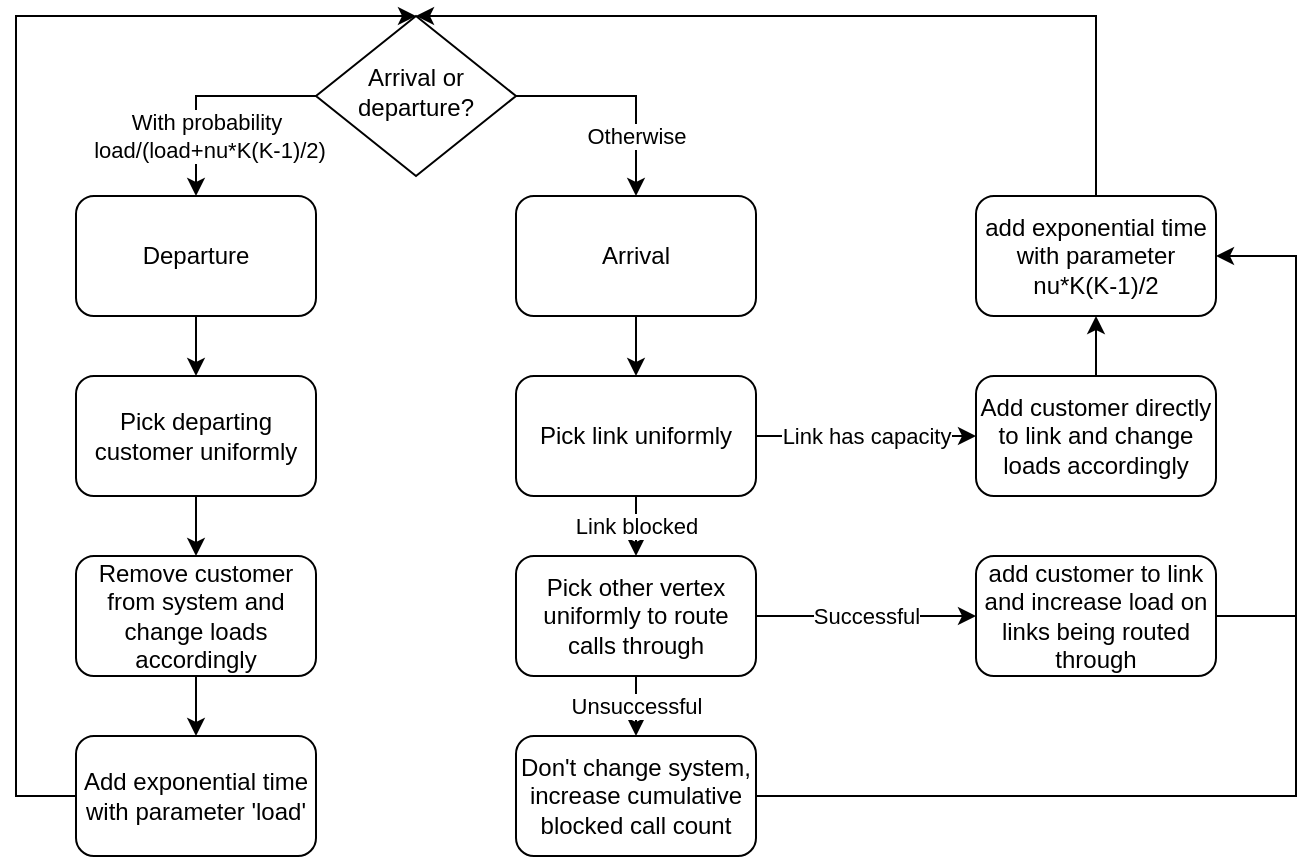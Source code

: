 <mxfile version="17.4.0" type="device"><diagram id="C5RBs43oDa-KdzZeNtuy" name="Page-1"><mxGraphModel dx="782" dy="475" grid="1" gridSize="10" guides="1" tooltips="1" connect="1" arrows="1" fold="1" page="1" pageScale="1" pageWidth="827" pageHeight="1169" math="0" shadow="0"><root><mxCell id="WIyWlLk6GJQsqaUBKTNV-0"/><mxCell id="WIyWlLk6GJQsqaUBKTNV-1" parent="WIyWlLk6GJQsqaUBKTNV-0"/><mxCell id="WIyWlLk6GJQsqaUBKTNV-6" value="Arrival or departure?" style="rhombus;whiteSpace=wrap;html=1;shadow=0;fontFamily=Helvetica;fontSize=12;align=center;strokeWidth=1;spacing=6;spacingTop=-4;" parent="WIyWlLk6GJQsqaUBKTNV-1" vertex="1"><mxGeometry x="210" y="50" width="100" height="80" as="geometry"/></mxCell><mxCell id="B9exexPrx0SjHVsH9p9d-1" value="Arrival" style="rounded=1;whiteSpace=wrap;html=1;" vertex="1" parent="WIyWlLk6GJQsqaUBKTNV-1"><mxGeometry x="310" y="140" width="120" height="60" as="geometry"/></mxCell><mxCell id="B9exexPrx0SjHVsH9p9d-2" value="Departure" style="rounded=1;whiteSpace=wrap;html=1;" vertex="1" parent="WIyWlLk6GJQsqaUBKTNV-1"><mxGeometry x="90" y="140" width="120" height="60" as="geometry"/></mxCell><mxCell id="B9exexPrx0SjHVsH9p9d-4" value="" style="endArrow=classic;html=1;rounded=0;exitX=0;exitY=0.5;exitDx=0;exitDy=0;entryX=0.5;entryY=0;entryDx=0;entryDy=0;" edge="1" parent="WIyWlLk6GJQsqaUBKTNV-1" source="WIyWlLk6GJQsqaUBKTNV-6" target="B9exexPrx0SjHVsH9p9d-2"><mxGeometry relative="1" as="geometry"><mxPoint x="350" y="250" as="sourcePoint"/><mxPoint x="450" y="250" as="targetPoint"/><Array as="points"><mxPoint x="180" y="90"/><mxPoint x="150" y="90"/></Array></mxGeometry></mxCell><mxCell id="B9exexPrx0SjHVsH9p9d-5" value="With probability&lt;br&gt;&amp;nbsp;load/(load+nu*K(K-1)/2)" style="edgeLabel;resizable=0;html=1;align=center;verticalAlign=middle;" connectable="0" vertex="1" parent="B9exexPrx0SjHVsH9p9d-4"><mxGeometry relative="1" as="geometry"><mxPoint y="20" as="offset"/></mxGeometry></mxCell><mxCell id="B9exexPrx0SjHVsH9p9d-6" value="" style="endArrow=classic;html=1;rounded=0;exitX=1;exitY=0.5;exitDx=0;exitDy=0;entryX=0.5;entryY=0;entryDx=0;entryDy=0;" edge="1" parent="WIyWlLk6GJQsqaUBKTNV-1" source="WIyWlLk6GJQsqaUBKTNV-6" target="B9exexPrx0SjHVsH9p9d-1"><mxGeometry relative="1" as="geometry"><mxPoint x="350" y="240" as="sourcePoint"/><mxPoint x="450" y="240" as="targetPoint"/><Array as="points"><mxPoint x="370" y="90"/></Array></mxGeometry></mxCell><mxCell id="B9exexPrx0SjHVsH9p9d-7" value="Otherwise" style="edgeLabel;resizable=0;html=1;align=center;verticalAlign=middle;" connectable="0" vertex="1" parent="B9exexPrx0SjHVsH9p9d-6"><mxGeometry relative="1" as="geometry"><mxPoint x="5" y="20" as="offset"/></mxGeometry></mxCell><mxCell id="B9exexPrx0SjHVsH9p9d-8" value="" style="endArrow=classic;html=1;rounded=0;exitX=0.5;exitY=1;exitDx=0;exitDy=0;" edge="1" parent="WIyWlLk6GJQsqaUBKTNV-1" source="B9exexPrx0SjHVsH9p9d-2" target="B9exexPrx0SjHVsH9p9d-9"><mxGeometry width="50" height="50" relative="1" as="geometry"><mxPoint x="380" y="270" as="sourcePoint"/><mxPoint x="150" y="260" as="targetPoint"/></mxGeometry></mxCell><mxCell id="B9exexPrx0SjHVsH9p9d-9" value="Pick departing customer uniformly" style="rounded=1;whiteSpace=wrap;html=1;" vertex="1" parent="WIyWlLk6GJQsqaUBKTNV-1"><mxGeometry x="90" y="230" width="120" height="60" as="geometry"/></mxCell><mxCell id="B9exexPrx0SjHVsH9p9d-10" value="Remove customer from system and change loads accordingly" style="rounded=1;whiteSpace=wrap;html=1;" vertex="1" parent="WIyWlLk6GJQsqaUBKTNV-1"><mxGeometry x="90" y="320" width="120" height="60" as="geometry"/></mxCell><mxCell id="B9exexPrx0SjHVsH9p9d-11" value="" style="endArrow=classic;html=1;rounded=0;exitX=0.5;exitY=1;exitDx=0;exitDy=0;entryX=0.5;entryY=0;entryDx=0;entryDy=0;" edge="1" parent="WIyWlLk6GJQsqaUBKTNV-1" source="B9exexPrx0SjHVsH9p9d-9" target="B9exexPrx0SjHVsH9p9d-10"><mxGeometry width="50" height="50" relative="1" as="geometry"><mxPoint x="380" y="240" as="sourcePoint"/><mxPoint x="400" y="290" as="targetPoint"/></mxGeometry></mxCell><mxCell id="B9exexPrx0SjHVsH9p9d-12" value="Add exponential time with parameter 'load'" style="rounded=1;whiteSpace=wrap;html=1;" vertex="1" parent="WIyWlLk6GJQsqaUBKTNV-1"><mxGeometry x="90" y="410" width="120" height="60" as="geometry"/></mxCell><mxCell id="B9exexPrx0SjHVsH9p9d-13" value="" style="endArrow=classic;html=1;rounded=0;exitX=0.5;exitY=1;exitDx=0;exitDy=0;entryX=0.5;entryY=0;entryDx=0;entryDy=0;" edge="1" parent="WIyWlLk6GJQsqaUBKTNV-1" source="B9exexPrx0SjHVsH9p9d-10" target="B9exexPrx0SjHVsH9p9d-12"><mxGeometry width="50" height="50" relative="1" as="geometry"><mxPoint x="260" y="370" as="sourcePoint"/><mxPoint x="310" y="320" as="targetPoint"/></mxGeometry></mxCell><mxCell id="B9exexPrx0SjHVsH9p9d-14" value="" style="endArrow=classic;html=1;rounded=0;exitX=0;exitY=0.5;exitDx=0;exitDy=0;entryX=0.5;entryY=0;entryDx=0;entryDy=0;" edge="1" parent="WIyWlLk6GJQsqaUBKTNV-1" source="B9exexPrx0SjHVsH9p9d-12" target="WIyWlLk6GJQsqaUBKTNV-6"><mxGeometry width="50" height="50" relative="1" as="geometry"><mxPoint x="380" y="330" as="sourcePoint"/><mxPoint x="240" y="40" as="targetPoint"/><Array as="points"><mxPoint x="60" y="440"/><mxPoint x="60" y="50"/></Array></mxGeometry></mxCell><mxCell id="B9exexPrx0SjHVsH9p9d-15" value="Pick link uniformly" style="rounded=1;whiteSpace=wrap;html=1;" vertex="1" parent="WIyWlLk6GJQsqaUBKTNV-1"><mxGeometry x="310" y="230" width="120" height="60" as="geometry"/></mxCell><mxCell id="B9exexPrx0SjHVsH9p9d-16" value="Add customer directly to link and change loads accordingly" style="rounded=1;whiteSpace=wrap;html=1;" vertex="1" parent="WIyWlLk6GJQsqaUBKTNV-1"><mxGeometry x="540" y="230" width="120" height="60" as="geometry"/></mxCell><mxCell id="B9exexPrx0SjHVsH9p9d-18" value="" style="endArrow=classic;html=1;rounded=0;exitX=0.5;exitY=1;exitDx=0;exitDy=0;entryX=0.5;entryY=0;entryDx=0;entryDy=0;" edge="1" parent="WIyWlLk6GJQsqaUBKTNV-1" source="B9exexPrx0SjHVsH9p9d-1" target="B9exexPrx0SjHVsH9p9d-15"><mxGeometry width="50" height="50" relative="1" as="geometry"><mxPoint x="380" y="320" as="sourcePoint"/><mxPoint x="430" y="270" as="targetPoint"/></mxGeometry></mxCell><mxCell id="B9exexPrx0SjHVsH9p9d-19" value="Pick other vertex uniformly to route calls through" style="rounded=1;whiteSpace=wrap;html=1;" vertex="1" parent="WIyWlLk6GJQsqaUBKTNV-1"><mxGeometry x="310" y="320" width="120" height="60" as="geometry"/></mxCell><mxCell id="B9exexPrx0SjHVsH9p9d-27" value="" style="endArrow=classic;html=1;rounded=0;exitX=1;exitY=0.5;exitDx=0;exitDy=0;entryX=0;entryY=0.5;entryDx=0;entryDy=0;" edge="1" parent="WIyWlLk6GJQsqaUBKTNV-1" source="B9exexPrx0SjHVsH9p9d-15" target="B9exexPrx0SjHVsH9p9d-16"><mxGeometry relative="1" as="geometry"><mxPoint x="350" y="290" as="sourcePoint"/><mxPoint x="470" y="260" as="targetPoint"/><Array as="points"><mxPoint x="460" y="260"/></Array></mxGeometry></mxCell><mxCell id="B9exexPrx0SjHVsH9p9d-28" value="Link has capacity" style="edgeLabel;resizable=0;html=1;align=center;verticalAlign=middle;" connectable="0" vertex="1" parent="B9exexPrx0SjHVsH9p9d-27"><mxGeometry relative="1" as="geometry"/></mxCell><mxCell id="B9exexPrx0SjHVsH9p9d-29" value="" style="endArrow=classic;html=1;rounded=0;entryX=0.5;entryY=0;entryDx=0;entryDy=0;exitX=0.5;exitY=1;exitDx=0;exitDy=0;" edge="1" parent="WIyWlLk6GJQsqaUBKTNV-1" source="B9exexPrx0SjHVsH9p9d-15" target="B9exexPrx0SjHVsH9p9d-19"><mxGeometry relative="1" as="geometry"><mxPoint x="350" y="290" as="sourcePoint"/><mxPoint x="450" y="290" as="targetPoint"/></mxGeometry></mxCell><mxCell id="B9exexPrx0SjHVsH9p9d-30" value="Link blocked" style="edgeLabel;resizable=0;html=1;align=center;verticalAlign=middle;" connectable="0" vertex="1" parent="B9exexPrx0SjHVsH9p9d-29"><mxGeometry relative="1" as="geometry"/></mxCell><mxCell id="B9exexPrx0SjHVsH9p9d-31" value="add customer to link and increase load on links being routed through" style="rounded=1;whiteSpace=wrap;html=1;" vertex="1" parent="WIyWlLk6GJQsqaUBKTNV-1"><mxGeometry x="540" y="320" width="120" height="60" as="geometry"/></mxCell><mxCell id="B9exexPrx0SjHVsH9p9d-32" value="" style="endArrow=classic;html=1;rounded=0;entryX=0;entryY=0.5;entryDx=0;entryDy=0;exitX=1;exitY=0.5;exitDx=0;exitDy=0;" edge="1" parent="WIyWlLk6GJQsqaUBKTNV-1" source="B9exexPrx0SjHVsH9p9d-19" target="B9exexPrx0SjHVsH9p9d-31"><mxGeometry relative="1" as="geometry"><mxPoint x="370" y="380" as="sourcePoint"/><mxPoint x="450" y="260" as="targetPoint"/></mxGeometry></mxCell><mxCell id="B9exexPrx0SjHVsH9p9d-33" value="Successful" style="edgeLabel;resizable=0;html=1;align=center;verticalAlign=middle;" connectable="0" vertex="1" parent="B9exexPrx0SjHVsH9p9d-32"><mxGeometry relative="1" as="geometry"/></mxCell><mxCell id="B9exexPrx0SjHVsH9p9d-34" value="Don't change system, increase cumulative blocked call count" style="rounded=1;whiteSpace=wrap;html=1;" vertex="1" parent="WIyWlLk6GJQsqaUBKTNV-1"><mxGeometry x="310" y="410" width="120" height="60" as="geometry"/></mxCell><mxCell id="B9exexPrx0SjHVsH9p9d-36" value="" style="endArrow=classic;html=1;rounded=0;exitX=0.5;exitY=1;exitDx=0;exitDy=0;entryX=0.5;entryY=0;entryDx=0;entryDy=0;" edge="1" parent="WIyWlLk6GJQsqaUBKTNV-1" source="B9exexPrx0SjHVsH9p9d-19" target="B9exexPrx0SjHVsH9p9d-34"><mxGeometry relative="1" as="geometry"><mxPoint x="350" y="240" as="sourcePoint"/><mxPoint x="450" y="240" as="targetPoint"/></mxGeometry></mxCell><mxCell id="B9exexPrx0SjHVsH9p9d-37" value="Unsuccessful" style="edgeLabel;resizable=0;html=1;align=center;verticalAlign=middle;" connectable="0" vertex="1" parent="B9exexPrx0SjHVsH9p9d-36"><mxGeometry relative="1" as="geometry"/></mxCell><mxCell id="B9exexPrx0SjHVsH9p9d-38" value="add exponential time with parameter nu*K(K-1)/2" style="rounded=1;whiteSpace=wrap;html=1;" vertex="1" parent="WIyWlLk6GJQsqaUBKTNV-1"><mxGeometry x="540" y="140" width="120" height="60" as="geometry"/></mxCell><mxCell id="B9exexPrx0SjHVsH9p9d-39" value="" style="endArrow=classic;html=1;rounded=0;exitX=1;exitY=0.5;exitDx=0;exitDy=0;entryX=1;entryY=0.5;entryDx=0;entryDy=0;" edge="1" parent="WIyWlLk6GJQsqaUBKTNV-1" source="B9exexPrx0SjHVsH9p9d-34" target="B9exexPrx0SjHVsH9p9d-38"><mxGeometry width="50" height="50" relative="1" as="geometry"><mxPoint x="520" y="465" as="sourcePoint"/><mxPoint x="570" y="415" as="targetPoint"/><Array as="points"><mxPoint x="700" y="440"/><mxPoint x="700" y="170"/></Array></mxGeometry></mxCell><mxCell id="B9exexPrx0SjHVsH9p9d-42" value="" style="endArrow=classic;html=1;rounded=0;entryX=0.5;entryY=1;entryDx=0;entryDy=0;exitX=0.5;exitY=0;exitDx=0;exitDy=0;" edge="1" parent="WIyWlLk6GJQsqaUBKTNV-1" source="B9exexPrx0SjHVsH9p9d-16" target="B9exexPrx0SjHVsH9p9d-38"><mxGeometry width="50" height="50" relative="1" as="geometry"><mxPoint x="380" y="250" as="sourcePoint"/><mxPoint x="430" y="200" as="targetPoint"/></mxGeometry></mxCell><mxCell id="B9exexPrx0SjHVsH9p9d-43" value="" style="endArrow=none;html=1;rounded=0;exitX=1;exitY=0.5;exitDx=0;exitDy=0;" edge="1" parent="WIyWlLk6GJQsqaUBKTNV-1" source="B9exexPrx0SjHVsH9p9d-31"><mxGeometry width="50" height="50" relative="1" as="geometry"><mxPoint x="380" y="250" as="sourcePoint"/><mxPoint x="700" y="350" as="targetPoint"/></mxGeometry></mxCell><mxCell id="B9exexPrx0SjHVsH9p9d-44" value="" style="endArrow=classic;html=1;rounded=0;exitX=0.5;exitY=0;exitDx=0;exitDy=0;entryX=0.5;entryY=0;entryDx=0;entryDy=0;" edge="1" parent="WIyWlLk6GJQsqaUBKTNV-1" source="B9exexPrx0SjHVsH9p9d-38" target="WIyWlLk6GJQsqaUBKTNV-6"><mxGeometry width="50" height="50" relative="1" as="geometry"><mxPoint x="380" y="250" as="sourcePoint"/><mxPoint x="430" y="200" as="targetPoint"/><Array as="points"><mxPoint x="600" y="50"/></Array></mxGeometry></mxCell></root></mxGraphModel></diagram></mxfile>